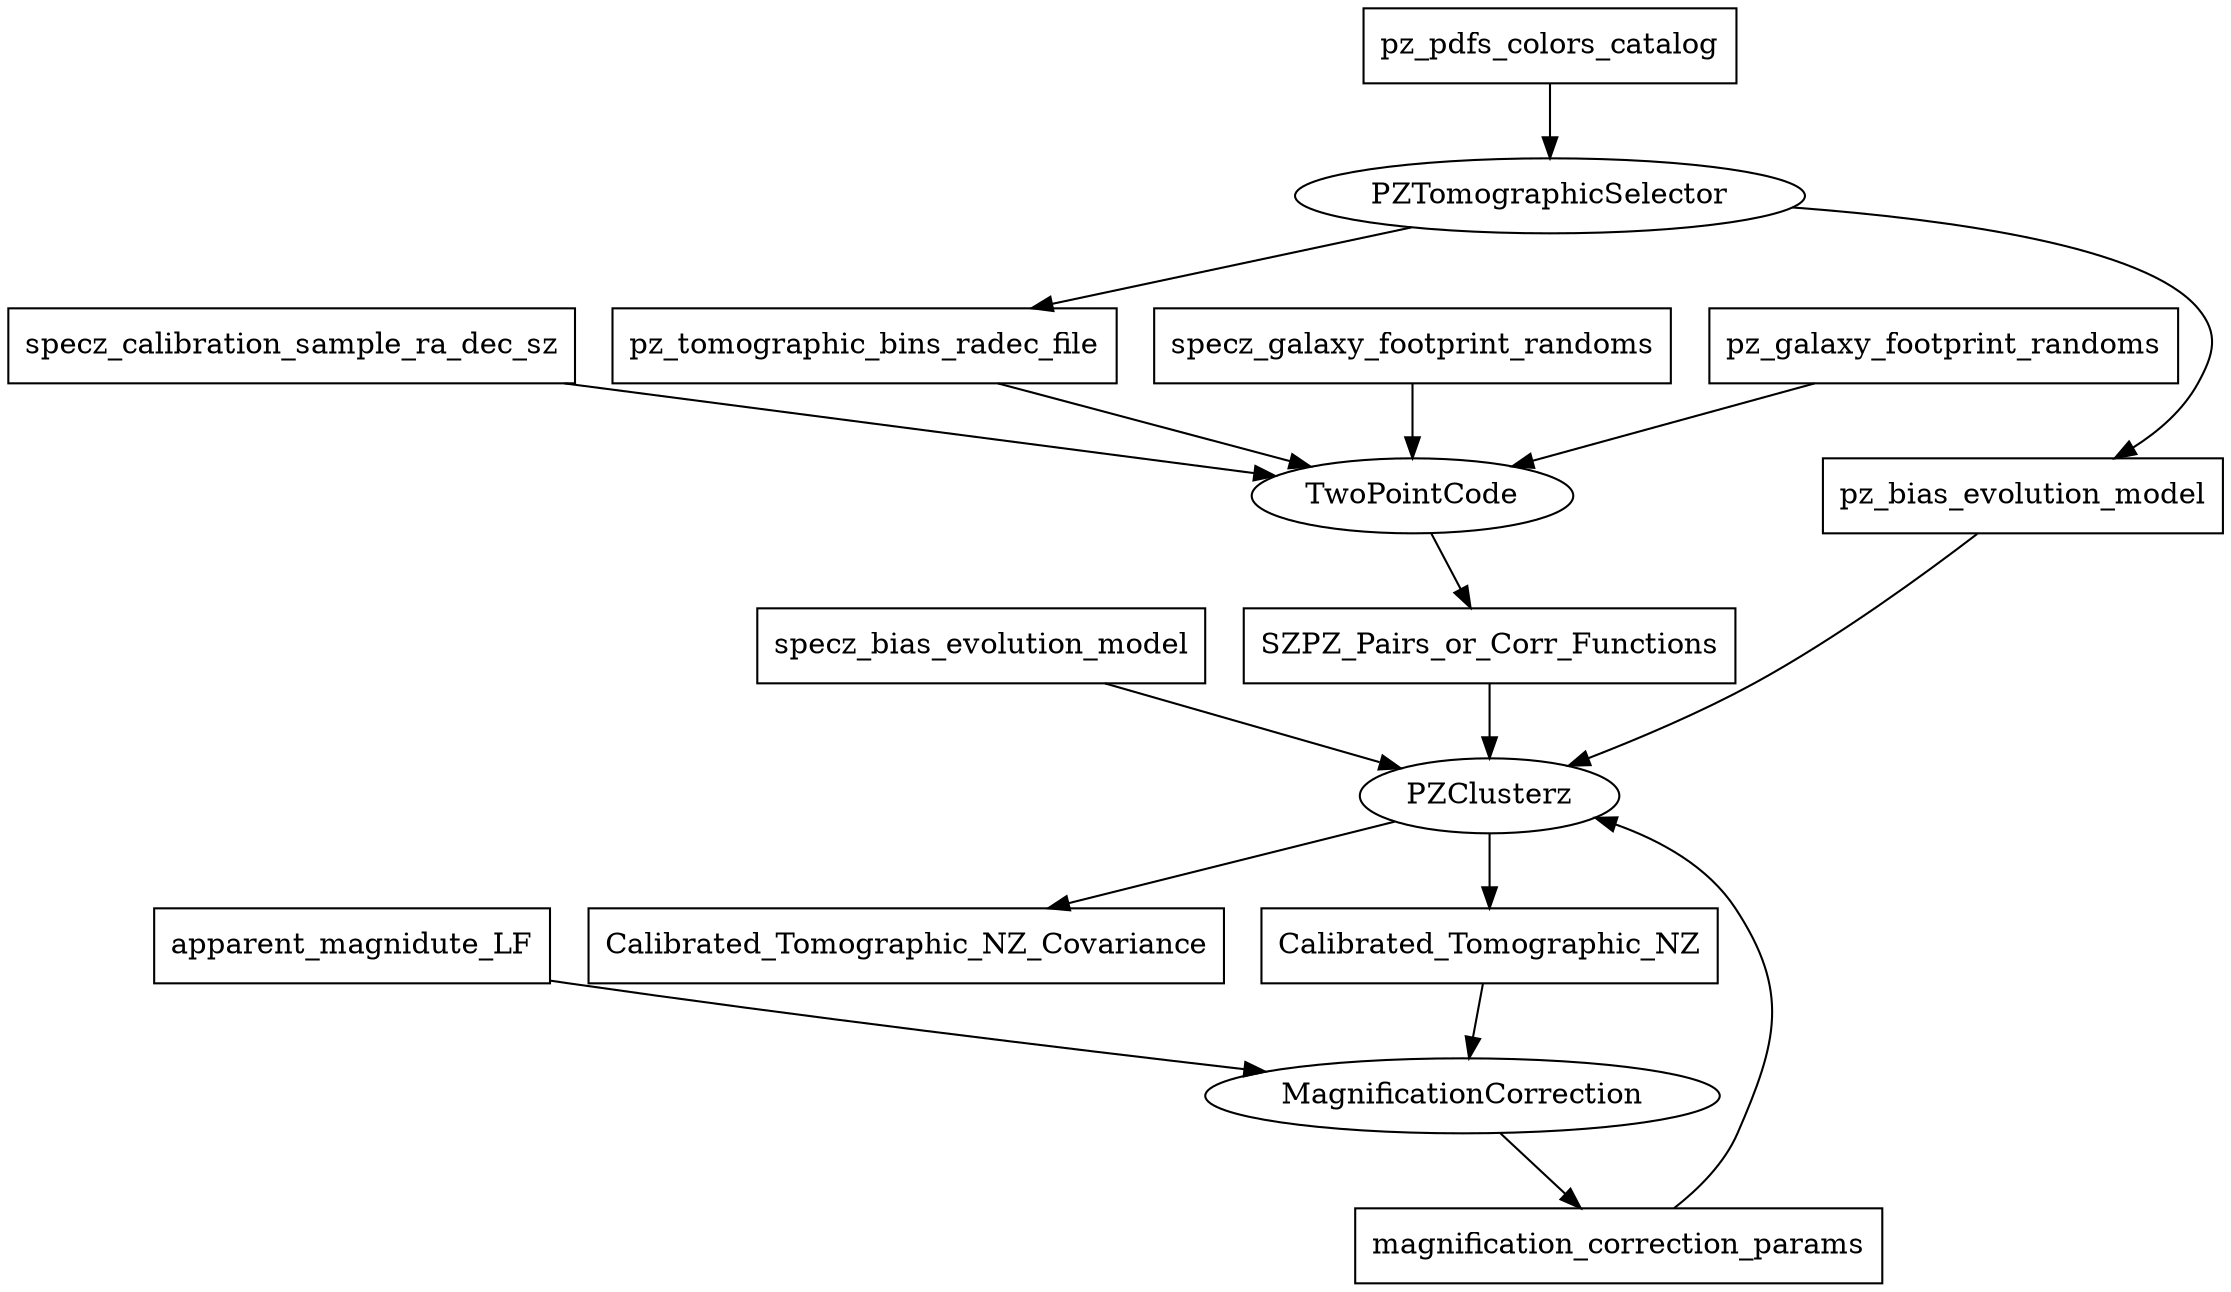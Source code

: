 digraph TESTpzcalibrate {
node [shape=ellipse]; PZClusterz; PZTomographicSelector; MagnificationCorrection; TwoPointCode
node [shape=box]; specz_calibration_sample_ra_dec_sz; pz_tomographic_bins_radec_file; specz_bias_evolution_model; specz_galaxy_footprint_randoms; SZPZ_Pairs_or_Corr_Functions; pz_pdfs_colors_catalog; pz_galaxy_footprint_randoms; Calibrated_Tomographic_NZ_Covariance; Calibrated_Tomographic_NZ; magnification_correction_params; apparent_magnidute_LF; pz_bias_evolution_model
"magnification_correction_params" -> PZClusterz;
"SZPZ_Pairs_or_Corr_Functions" -> PZClusterz;
"specz_bias_evolution_model" -> PZClusterz;
"pz_bias_evolution_model" -> PZClusterz;
PZClusterz -> "Calibrated_Tomographic_NZ";
PZClusterz -> "Calibrated_Tomographic_NZ_Covariance";
"pz_pdfs_colors_catalog" -> PZTomographicSelector;
PZTomographicSelector -> "pz_tomographic_bins_radec_file";
PZTomographicSelector -> "pz_bias_evolution_model";
"apparent_magnidute_LF" -> MagnificationCorrection;
"Calibrated_Tomographic_NZ" -> MagnificationCorrection;
MagnificationCorrection -> "magnification_correction_params";
"specz_calibration_sample_ra_dec_sz" -> TwoPointCode;
"pz_tomographic_bins_radec_file" -> TwoPointCode;
"specz_galaxy_footprint_randoms" -> TwoPointCode;
"pz_galaxy_footprint_randoms" -> TwoPointCode;
TwoPointCode -> "SZPZ_Pairs_or_Corr_Functions";
}

